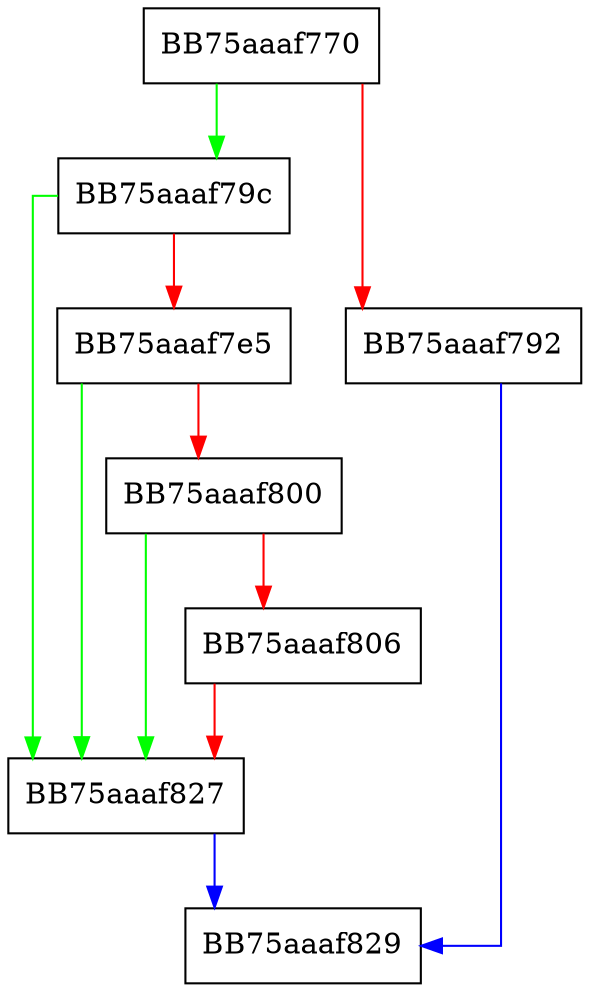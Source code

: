 digraph ZeroRegion {
  node [shape="box"];
  graph [splines=ortho];
  BB75aaaf770 -> BB75aaaf79c [color="green"];
  BB75aaaf770 -> BB75aaaf792 [color="red"];
  BB75aaaf792 -> BB75aaaf829 [color="blue"];
  BB75aaaf79c -> BB75aaaf827 [color="green"];
  BB75aaaf79c -> BB75aaaf7e5 [color="red"];
  BB75aaaf7e5 -> BB75aaaf827 [color="green"];
  BB75aaaf7e5 -> BB75aaaf800 [color="red"];
  BB75aaaf800 -> BB75aaaf827 [color="green"];
  BB75aaaf800 -> BB75aaaf806 [color="red"];
  BB75aaaf806 -> BB75aaaf827 [color="red"];
  BB75aaaf827 -> BB75aaaf829 [color="blue"];
}